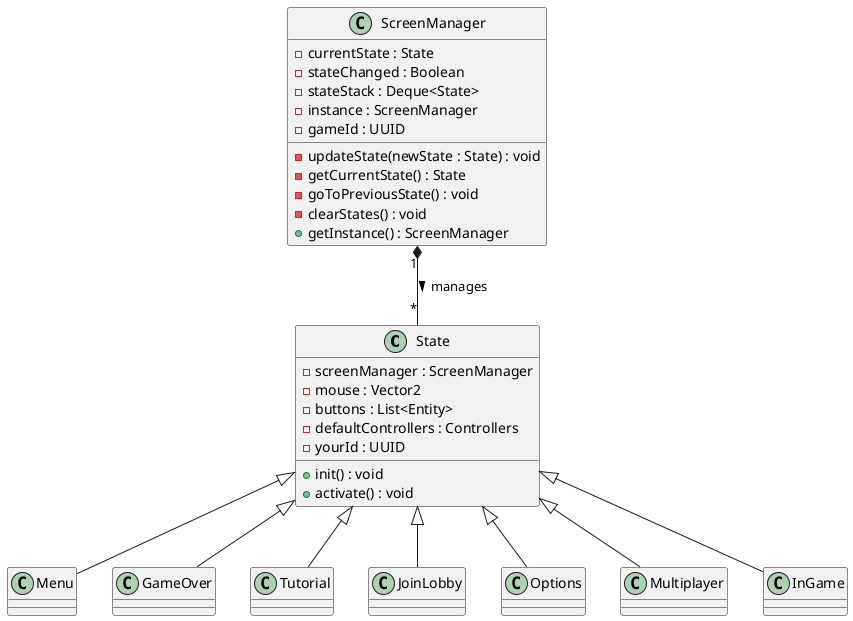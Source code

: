@startuml

class State {
    - screenManager : ScreenManager
    - mouse : Vector2
    - buttons : List<Entity>
    - defaultControllers : Controllers
    - yourId : UUID
    + init() : void
    + activate() : void
}

class Menu extends State {
}

class GameOver extends State {
}

class Tutorial extends State {
}

class JoinLobby extends State {
}



class Options extends State {
}

class Multiplayer extends State {
}

class InGame extends State {
}

class ScreenManager {
    - currentState : State
    - stateChanged : Boolean
    - stateStack : Deque<State>
    - instance : ScreenManager
    - gameId : UUID
    - updateState(newState : State) : void
    - getCurrentState() : State
    - goToPreviousState() : void
    - clearStates() : void
    + getInstance() : ScreenManager
}

ScreenManager "1" *-- "*" State : manages >

@enduml